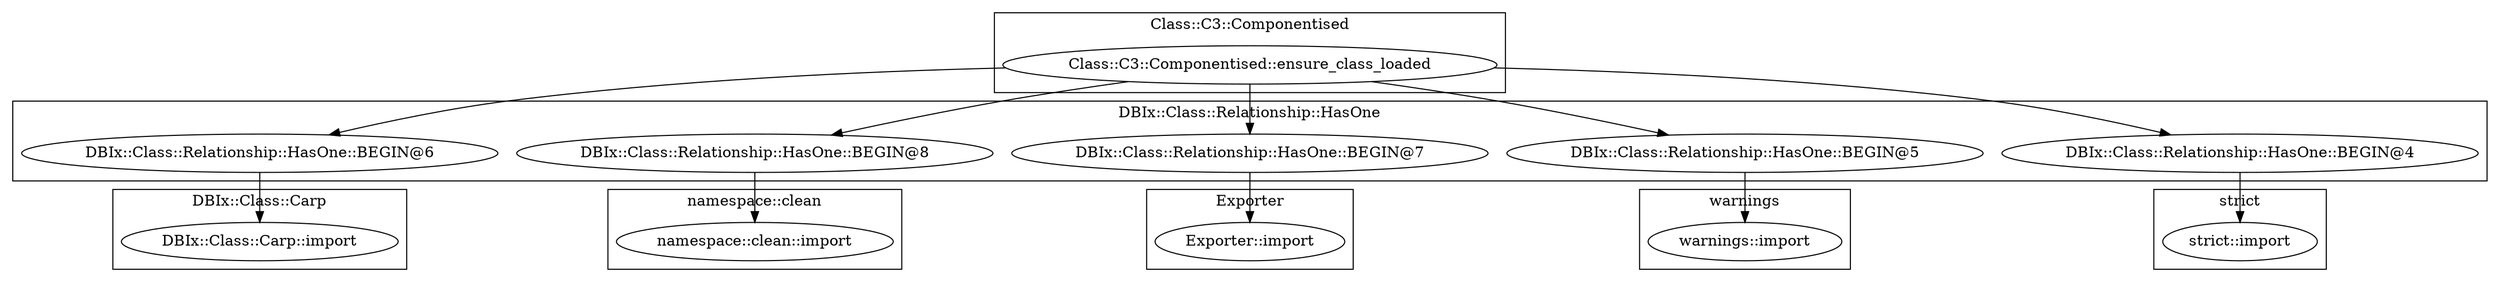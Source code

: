 digraph {
graph [overlap=false]
subgraph cluster_warnings {
	label="warnings";
	"warnings::import";
}
subgraph cluster_strict {
	label="strict";
	"strict::import";
}
subgraph cluster_DBIx_Class_Carp {
	label="DBIx::Class::Carp";
	"DBIx::Class::Carp::import";
}
subgraph cluster_Exporter {
	label="Exporter";
	"Exporter::import";
}
subgraph cluster_Class_C3_Componentised {
	label="Class::C3::Componentised";
	"Class::C3::Componentised::ensure_class_loaded";
}
subgraph cluster_DBIx_Class_Relationship_HasOne {
	label="DBIx::Class::Relationship::HasOne";
	"DBIx::Class::Relationship::HasOne::BEGIN@6";
	"DBIx::Class::Relationship::HasOne::BEGIN@8";
	"DBIx::Class::Relationship::HasOne::BEGIN@7";
	"DBIx::Class::Relationship::HasOne::BEGIN@5";
	"DBIx::Class::Relationship::HasOne::BEGIN@4";
}
subgraph cluster_namespace_clean {
	label="namespace::clean";
	"namespace::clean::import";
}
"Class::C3::Componentised::ensure_class_loaded" -> "DBIx::Class::Relationship::HasOne::BEGIN@5";
"DBIx::Class::Relationship::HasOne::BEGIN@7" -> "Exporter::import";
"Class::C3::Componentised::ensure_class_loaded" -> "DBIx::Class::Relationship::HasOne::BEGIN@7";
"Class::C3::Componentised::ensure_class_loaded" -> "DBIx::Class::Relationship::HasOne::BEGIN@8";
"DBIx::Class::Relationship::HasOne::BEGIN@6" -> "DBIx::Class::Carp::import";
"Class::C3::Componentised::ensure_class_loaded" -> "DBIx::Class::Relationship::HasOne::BEGIN@4";
"DBIx::Class::Relationship::HasOne::BEGIN@5" -> "warnings::import";
"Class::C3::Componentised::ensure_class_loaded" -> "DBIx::Class::Relationship::HasOne::BEGIN@6";
"DBIx::Class::Relationship::HasOne::BEGIN@8" -> "namespace::clean::import";
"DBIx::Class::Relationship::HasOne::BEGIN@4" -> "strict::import";
}
